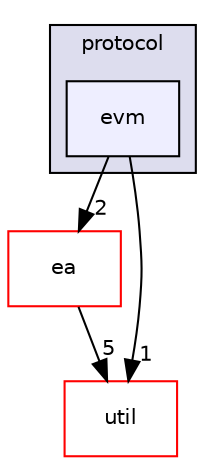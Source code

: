 digraph "include/protocol/evm" {
  compound=true
  node [ fontsize="10", fontname="Helvetica"];
  edge [ labelfontsize="10", labelfontname="Helvetica"];
  subgraph clusterdir_a8708a1af961f7c156ece11d71cb1b13 {
    graph [ bgcolor="#ddddee", pencolor="black", label="protocol" fontname="Helvetica", fontsize="10", URL="dir_a8708a1af961f7c156ece11d71cb1b13.html"]
  dir_0f5e4892eb6071b0f00d3e1e8e63bc66 [shape=box, label="evm", style="filled", fillcolor="#eeeeff", pencolor="black", URL="dir_0f5e4892eb6071b0f00d3e1e8e63bc66.html"];
  }
  dir_acd03ab7931d467c93ed24c14f991f7e [shape=box label="ea" fillcolor="white" style="filled" color="red" URL="dir_acd03ab7931d467c93ed24c14f991f7e.html"];
  dir_586ad3c2f85d776b984733890d824e3e [shape=box label="util" fillcolor="white" style="filled" color="red" URL="dir_586ad3c2f85d776b984733890d824e3e.html"];
  dir_acd03ab7931d467c93ed24c14f991f7e->dir_586ad3c2f85d776b984733890d824e3e [headlabel="5", labeldistance=1.5 headhref="dir_000003_000012.html"];
  dir_0f5e4892eb6071b0f00d3e1e8e63bc66->dir_acd03ab7931d467c93ed24c14f991f7e [headlabel="2", labeldistance=1.5 headhref="dir_000005_000003.html"];
  dir_0f5e4892eb6071b0f00d3e1e8e63bc66->dir_586ad3c2f85d776b984733890d824e3e [headlabel="1", labeldistance=1.5 headhref="dir_000005_000012.html"];
}
